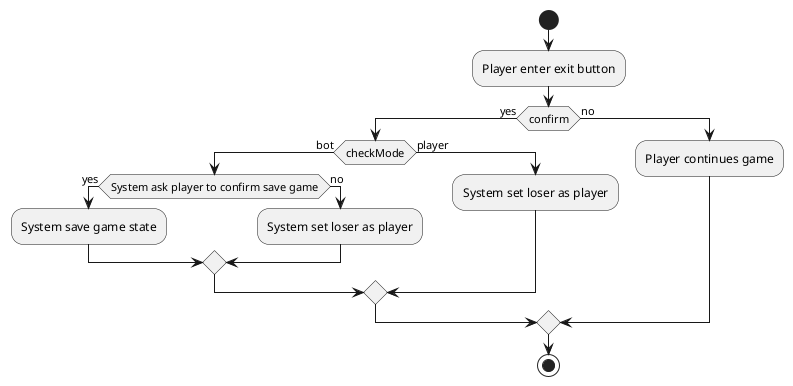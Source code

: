 @startuml

start
:Player enter exit button;
if (confirm) then (yes)
    if (checkMode) then (bot)
        if (System ask player to confirm save game) then (yes)
            :System save game state;
        else (no)
            :System set loser as player;
        endif
    else (player)
        :System set loser as player;
    endif
else (no)
    :Player continues game;
endif
stop

@enduml